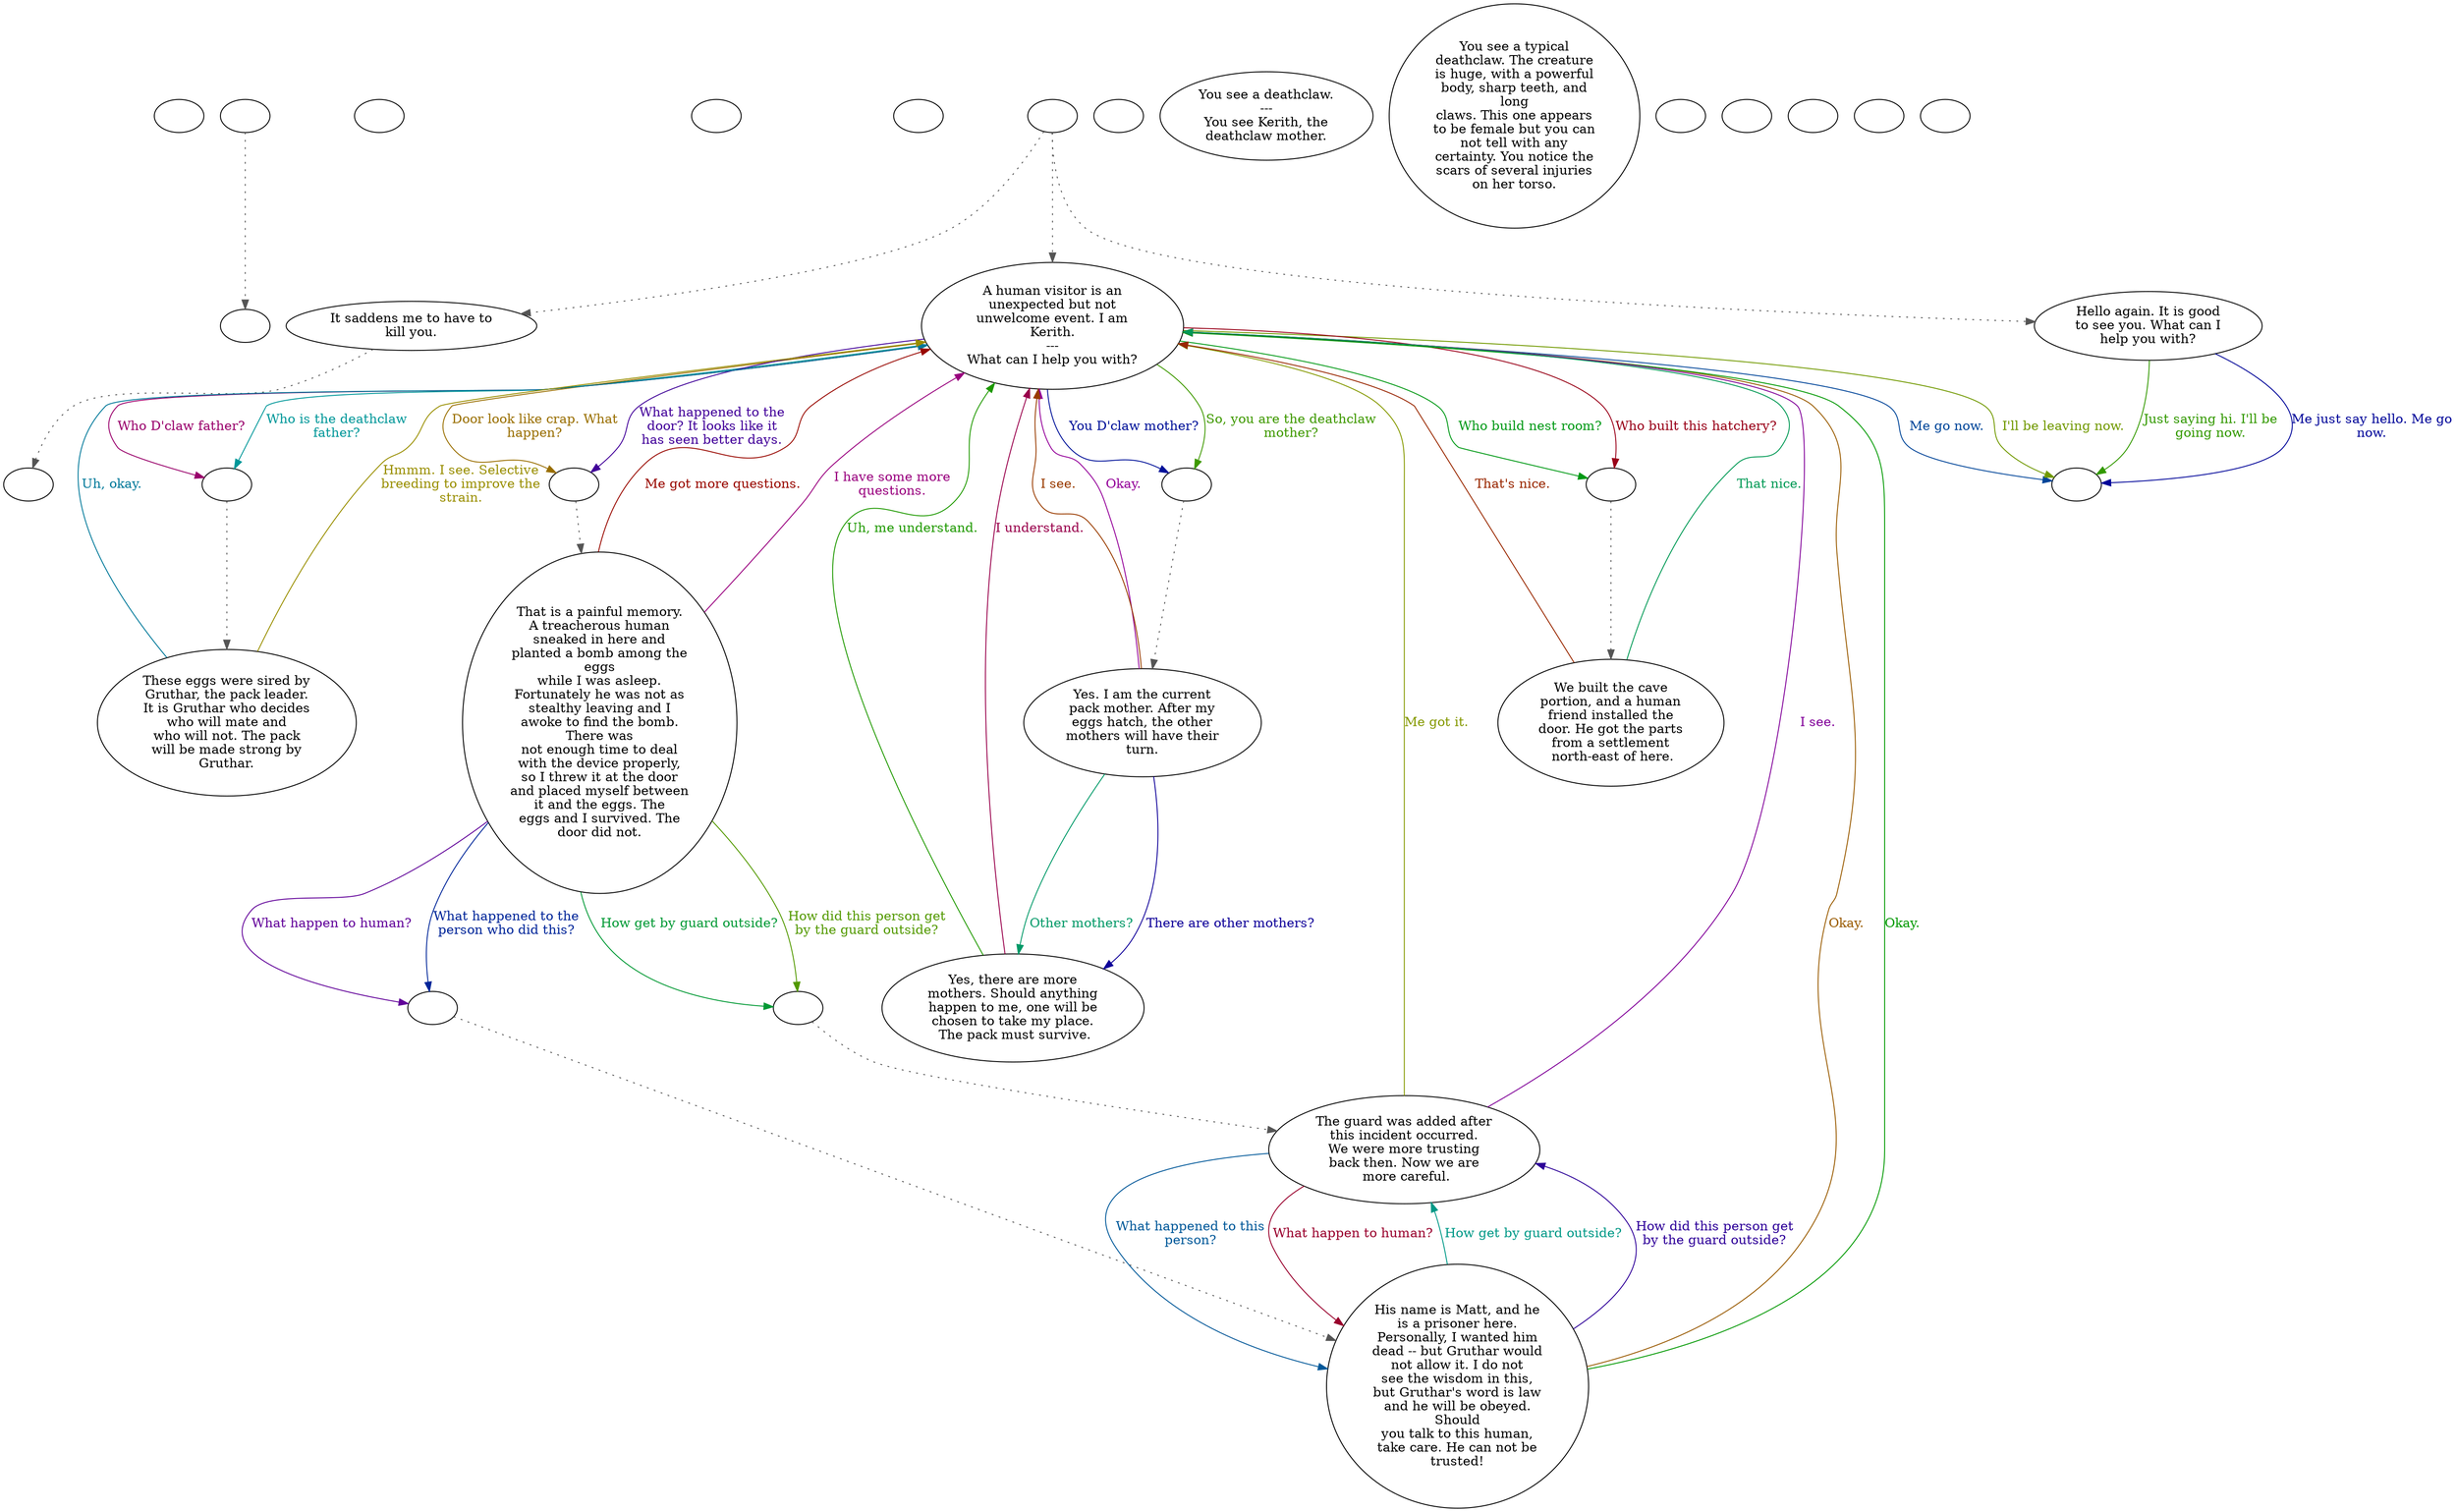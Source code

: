 digraph ockerith {
  "checkPartyMembersNearDoor" [style=filled       fillcolor="#FFFFFF"       color="#000000"]
  "checkPartyMembersNearDoor" [label=""]
  "old_pickup_p_proc" [style=filled       fillcolor="#FFFFFF"       color="#000000"]
  "old_pickup_p_proc" [label=""]
  "pickup_p_proc" [style=filled       fillcolor="#FFFFFF"       color="#000000"]
  "pickup_p_proc" -> "old_pickup_p_proc" [style=dotted color="#555555"]
  "pickup_p_proc" [label=""]
  "getTimeBit" [style=filled       fillcolor="#FFFFFF"       color="#000000"]
  "getTimeBit" [label=""]
  "start" [style=filled       fillcolor="#FFFFFF"       color="#000000"]
  "start" [label=""]
  "critter_p_proc" [style=filled       fillcolor="#FFFFFF"       color="#000000"]
  "critter_p_proc" [label=""]
  "talk_p_proc" [style=filled       fillcolor="#FFFFFF"       color="#000000"]
  "talk_p_proc" -> "Node010" [style=dotted color="#555555"]
  "talk_p_proc" -> "Node001" [style=dotted color="#555555"]
  "talk_p_proc" -> "Node009" [style=dotted color="#555555"]
  "talk_p_proc" [label=""]
  "destroy_p_proc" [style=filled       fillcolor="#FFFFFF"       color="#000000"]
  "destroy_p_proc" [label=""]
  "look_at_p_proc" [style=filled       fillcolor="#FFFFFF"       color="#000000"]
  "look_at_p_proc" [label="You see a deathclaw.\n---\nYou see Kerith, the\ndeathclaw mother."]
  "description_p_proc" [style=filled       fillcolor="#FFFFFF"       color="#000000"]
  "description_p_proc" [label="You see a typical\ndeathclaw. The creature\nis huge, with a powerful\nbody, sharp teeth, and\nlong\nclaws. This one appears\nto be female but you can\nnot tell with any\ncertainty. You notice the\nscars of several injuries\non her torso."]
  "use_skill_on_p_proc" [style=filled       fillcolor="#FFFFFF"       color="#000000"]
  "use_skill_on_p_proc" [label=""]
  "damage_p_proc" [style=filled       fillcolor="#FFFFFF"       color="#000000"]
  "damage_p_proc" [label=""]
  "map_enter_p_proc" [style=filled       fillcolor="#FFFFFF"       color="#000000"]
  "map_enter_p_proc" [label=""]
  "push_p_proc" [style=filled       fillcolor="#FFFFFF"       color="#000000"]
  "push_p_proc" [label=""]
  "timed_event_p_proc" [style=filled       fillcolor="#FFFFFF"       color="#000000"]
  "timed_event_p_proc" [label=""]
  "Node998" [style=filled       fillcolor="#FFFFFF"       color="#000000"]
  "Node998" [label=""]
  "Node999" [style=filled       fillcolor="#FFFFFF"       color="#000000"]
  "Node999" [label=""]
  "Node001" [style=filled       fillcolor="#FFFFFF"       color="#000000"]
  "Node001" [label="A human visitor is an\nunexpected but not\nunwelcome event. I am\nKerith.\n---\nWhat can I help you with?"]
  "Node001" -> "Node002a" [label="You D'claw mother?" color="#001199" fontcolor="#001199"]
  "Node001" -> "Node002a" [label="So, you are the deathclaw\nmother?" color="#3E9900" fontcolor="#3E9900"]
  "Node001" -> "Node004a" [label="Who D'claw father?" color="#99006B" fontcolor="#99006B"]
  "Node001" -> "Node004a" [label="Who is the deathclaw\nfather?" color="#009799" fontcolor="#009799"]
  "Node001" -> "Node005a" [label="Door look like crap. What\nhappen?" color="#996E00" fontcolor="#996E00"]
  "Node001" -> "Node005a" [label="What happened to the\ndoor? It looks like it\nhas seen better days." color="#410099" fontcolor="#410099"]
  "Node001" -> "Node008a" [label="Who build nest room?" color="#009915" fontcolor="#009915"]
  "Node001" -> "Node008a" [label="Who built this hatchery?" color="#990018" fontcolor="#990018"]
  "Node001" -> "Node999" [label="Me go now." color="#004599" fontcolor="#004599"]
  "Node001" -> "Node999" [label="I'll be leaving now." color="#719900" fontcolor="#719900"]
  "Node002" [style=filled       fillcolor="#FFFFFF"       color="#000000"]
  "Node002" [label="Yes. I am the current\npack mother. After my\neggs hatch, the other\nmothers will have their\nturn."]
  "Node002" -> "Node001" [label="Okay." color="#940099" fontcolor="#940099"]
  "Node002" -> "Node003" [label="Other mothers?" color="#009967" fontcolor="#009967"]
  "Node002" -> "Node001" [label="I see." color="#993B00" fontcolor="#993B00"]
  "Node002" -> "Node003" [label="There are other mothers?" color="#0E0099" fontcolor="#0E0099"]
  "Node003" [style=filled       fillcolor="#FFFFFF"       color="#000000"]
  "Node003" [label="Yes, there are more\nmothers. Should anything\nhappen to me, one will be\nchosen to take my place.\n The pack must survive."]
  "Node003" -> "Node001" [label="Uh, me understand." color="#1E9900" fontcolor="#1E9900"]
  "Node003" -> "Node001" [label="I understand." color="#99004B" fontcolor="#99004B"]
  "Node004" [style=filled       fillcolor="#FFFFFF"       color="#000000"]
  "Node004" [label="These eggs were sired by\nGruthar, the pack leader.\nIt is Gruthar who decides\nwho will mate and\nwho will not. The pack\nwill be made strong by\nGruthar."]
  "Node004" -> "Node001" [label="Uh, okay." color="#007899" fontcolor="#007899"]
  "Node004" -> "Node001" [label="Hmmm. I see. Selective\nbreeding to improve the\nstrain." color="#998E00" fontcolor="#998E00"]
  "Node005" [style=filled       fillcolor="#FFFFFF"       color="#000000"]
  "Node005" [label="That is a painful memory.\nA treacherous human\nsneaked in here and\nplanted a bomb among the\neggs\nwhile I was asleep.\nFortunately he was not as\nstealthy leaving and I\nawoke to find the bomb.\nThere was\nnot enough time to deal\nwith the device properly,\nso I threw it at the door\nand placed myself between\nit and the eggs. The\neggs and I survived. The\ndoor did not."]
  "Node005" -> "Node006a" [label="What happen to human?" color="#610099" fontcolor="#610099"]
  "Node005" -> "Node007a" [label="How get by guard outside?" color="#009934" fontcolor="#009934"]
  "Node005" -> "Node001" [label="Me got more questions." color="#990800" fontcolor="#990800"]
  "Node005" -> "Node006a" [label="What happened to the\nperson who did this?" color="#002599" fontcolor="#002599"]
  "Node005" -> "Node007a" [label="How did this person get\nby the guard outside?" color="#529900" fontcolor="#529900"]
  "Node005" -> "Node001" [label="I have some more\nquestions." color="#99007E" fontcolor="#99007E"]
  "Node006" [style=filled       fillcolor="#FFFFFF"       color="#000000"]
  "Node006" [label="His name is Matt, and he\nis a prisoner here.\nPersonally, I wanted him\ndead -- but Gruthar would\nnot allow it. I do not\nsee the wisdom in this,\nbut Gruthar's word is law\nand he will be obeyed.\nShould\nyou talk to this human,\ntake care. He can not be\ntrusted!"]
  "Node006" -> "Node007" [label="How get by guard outside?" color="#009987" fontcolor="#009987"]
  "Node006" -> "Node001" [label="Okay." color="#995A00" fontcolor="#995A00"]
  "Node006" -> "Node007" [label="How did this person get\nby the guard outside?" color="#2E0099" fontcolor="#2E0099"]
  "Node006" -> "Node001" [label="Okay." color="#009901" fontcolor="#009901"]
  "Node007" [style=filled       fillcolor="#FFFFFF"       color="#000000"]
  "Node007" [label="The guard was added after\nthis incident occurred.\nWe were more trusting\nback then. Now we are\n more careful."]
  "Node007" -> "Node006" [label="What happen to human?" color="#99002C" fontcolor="#99002C"]
  "Node007" -> "Node006" [label="What happened to this\nperson?" color="#005899" fontcolor="#005899"]
  "Node007" -> "Node001" [label="Me got it." color="#859900" fontcolor="#859900"]
  "Node007" -> "Node001" [label="I see." color="#810099" fontcolor="#810099"]
  "Node008" [style=filled       fillcolor="#FFFFFF"       color="#000000"]
  "Node008" [label="We built the cave\nportion, and a human\nfriend installed the\ndoor. He got the parts\nfrom a settlement\n north-east of here."]
  "Node008" -> "Node001" [label="That nice." color="#009954" fontcolor="#009954"]
  "Node008" -> "Node001" [label="That's nice." color="#992700" fontcolor="#992700"]
  "Node009" [style=filled       fillcolor="#FFFFFF"       color="#000000"]
  "Node009" [label="Hello again. It is good\nto see you. What can I\nhelp you with?"]
  "Node009" -> "Node999" [label="Me just say hello. Me go\nnow." color="#000599" fontcolor="#000599"]
  "Node009" -> "Node999" [label="Just saying hi. I'll be\ngoing now." color="#329900" fontcolor="#329900"]
  "Node010" [style=filled       fillcolor="#FFFFFF"       color="#000000"]
  "Node010" -> "Node998" [style=dotted color="#555555"]
  "Node010" [label="It saddens me to have to\nkill you."]
  "Node002a" [style=filled       fillcolor="#FFFFFF"       color="#000000"]
  "Node002a" -> "Node002" [style=dotted color="#555555"]
  "Node002a" [label=""]
  "Node004a" [style=filled       fillcolor="#FFFFFF"       color="#000000"]
  "Node004a" -> "Node004" [style=dotted color="#555555"]
  "Node004a" [label=""]
  "Node005a" [style=filled       fillcolor="#FFFFFF"       color="#000000"]
  "Node005a" -> "Node005" [style=dotted color="#555555"]
  "Node005a" [label=""]
  "Node008a" [style=filled       fillcolor="#FFFFFF"       color="#000000"]
  "Node008a" -> "Node008" [style=dotted color="#555555"]
  "Node008a" [label=""]
  "Node006a" [style=filled       fillcolor="#FFFFFF"       color="#000000"]
  "Node006a" -> "Node006" [style=dotted color="#555555"]
  "Node006a" [label=""]
  "Node007a" [style=filled       fillcolor="#FFFFFF"       color="#000000"]
  "Node007a" -> "Node007" [style=dotted color="#555555"]
  "Node007a" [label=""]
}